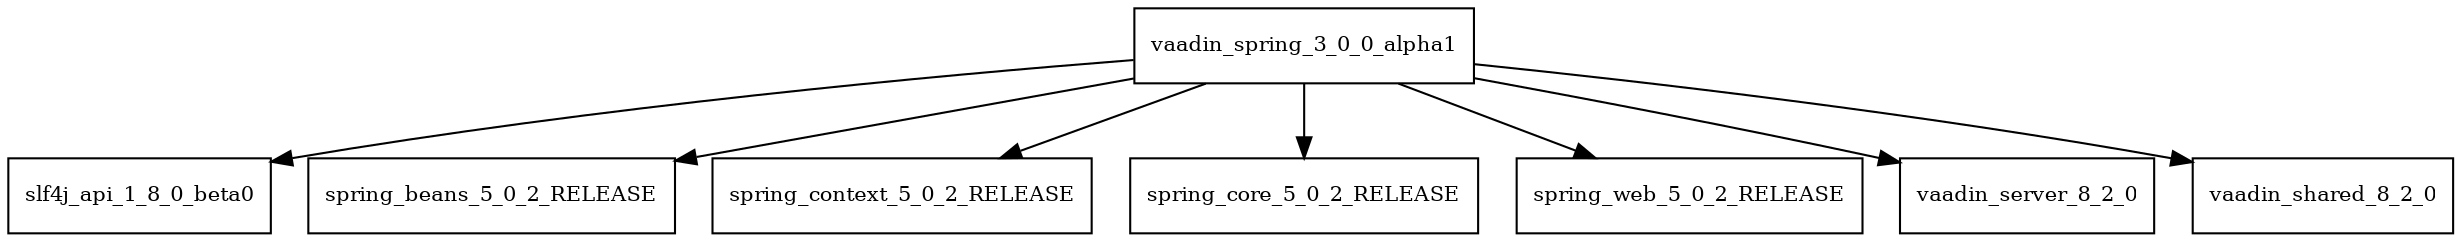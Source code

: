 digraph vaadin_spring_3_0_0_alpha1_dependencies {
  node [shape = box, fontsize=10.0];
  vaadin_spring_3_0_0_alpha1 -> slf4j_api_1_8_0_beta0;
  vaadin_spring_3_0_0_alpha1 -> spring_beans_5_0_2_RELEASE;
  vaadin_spring_3_0_0_alpha1 -> spring_context_5_0_2_RELEASE;
  vaadin_spring_3_0_0_alpha1 -> spring_core_5_0_2_RELEASE;
  vaadin_spring_3_0_0_alpha1 -> spring_web_5_0_2_RELEASE;
  vaadin_spring_3_0_0_alpha1 -> vaadin_server_8_2_0;
  vaadin_spring_3_0_0_alpha1 -> vaadin_shared_8_2_0;
}
